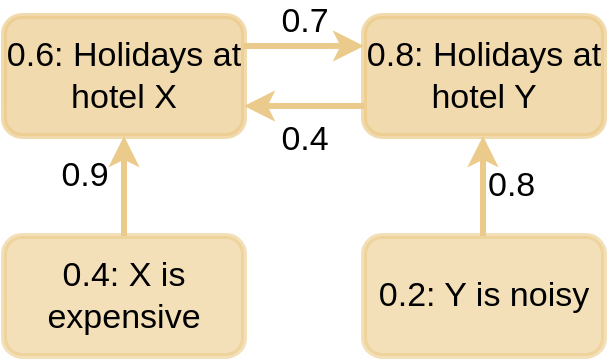<mxfile version="20.8.23" type="device"><diagram name="Pagina-1" id="wS7ylV0plOxA93oCCZms"><mxGraphModel dx="754" dy="762" grid="1" gridSize="10" guides="1" tooltips="1" connect="1" arrows="1" fold="1" page="1" pageScale="1" pageWidth="827" pageHeight="1169" math="0" shadow="0"><root><mxCell id="0"/><mxCell id="1" parent="0"/><mxCell id="qlAtl0G44GADYXKTi6su-1" value="&lt;font style=&quot;font-size: 17px;&quot;&gt;0.6: Holidays at hotel X&lt;br&gt;&lt;/font&gt;" style="rounded=1;whiteSpace=wrap;html=1;fillColor=#EBCB8B;strokeColor=#ebcb8b;strokeWidth=3;gradientColor=none;opacity=70;" vertex="1" parent="1"><mxGeometry x="30" y="90" width="120" height="60" as="geometry"/></mxCell><mxCell id="qlAtl0G44GADYXKTi6su-2" value="&lt;font style=&quot;font-size: 17px;&quot;&gt;0.8: Holidays at hotel Y&lt;br&gt;&lt;/font&gt;" style="rounded=1;whiteSpace=wrap;html=1;fillColor=#EBCB8B;strokeColor=#ebcb8b;strokeWidth=3;gradientColor=none;opacity=70;" vertex="1" parent="1"><mxGeometry x="210" y="90" width="120" height="60" as="geometry"/></mxCell><mxCell id="qlAtl0G44GADYXKTi6su-3" value="&lt;div&gt;&lt;font style=&quot;font-size: 17px;&quot;&gt;0.4: X is expensive&lt;/font&gt;&lt;/div&gt;" style="rounded=1;whiteSpace=wrap;html=1;fillColor=#EBCB8B;strokeColor=#ebcb8b;strokeWidth=3;gradientColor=none;opacity=60;" vertex="1" parent="1"><mxGeometry x="30" y="200" width="120" height="60" as="geometry"/></mxCell><mxCell id="qlAtl0G44GADYXKTi6su-4" value="&lt;font style=&quot;font-size: 13px;&quot;&gt;&lt;font style=&quot;font-size: 14px;&quot;&gt;&lt;font style=&quot;font-size: 15px;&quot;&gt;&lt;font style=&quot;font-size: 16px;&quot;&gt;&lt;font style=&quot;font-size: 17px;&quot;&gt;0.2: Y is noisy&lt;/font&gt;&lt;/font&gt;&lt;/font&gt;&lt;/font&gt;&lt;/font&gt;" style="rounded=1;whiteSpace=wrap;html=1;fillColor=#EBCB8B;strokeColor=#ebcb8b;strokeWidth=3;gradientColor=none;opacity=60;" vertex="1" parent="1"><mxGeometry x="210" y="200" width="120" height="60" as="geometry"/></mxCell><mxCell id="qlAtl0G44GADYXKTi6su-5" value="&lt;div&gt;0.9&lt;/div&gt;" style="endArrow=classic;html=1;rounded=0;fontSize=17;strokeColor=#ebcb8b;entryX=0.5;entryY=1;entryDx=0;entryDy=0;strokeWidth=3;align=center;labelPosition=center;verticalLabelPosition=middle;verticalAlign=middle;labelBackgroundColor=none;" edge="1" parent="1" source="qlAtl0G44GADYXKTi6su-3" target="qlAtl0G44GADYXKTi6su-1"><mxGeometry x="0.2" y="20" width="50" height="50" relative="1" as="geometry"><mxPoint x="50" y="420" as="sourcePoint"/><mxPoint x="100" y="370" as="targetPoint"/><Array as="points"><mxPoint x="90" y="180"/></Array><mxPoint as="offset"/></mxGeometry></mxCell><mxCell id="qlAtl0G44GADYXKTi6su-6" value="&lt;div&gt;0.8&lt;/div&gt;" style="endArrow=classic;html=1;rounded=0;fontSize=17;strokeColor=#ebcb8b;entryX=0.5;entryY=1;entryDx=0;entryDy=0;strokeWidth=3;align=left;verticalAlign=middle;labelPosition=center;verticalLabelPosition=middle;labelBackgroundColor=none;" edge="1" parent="1"><mxGeometry width="50" height="50" relative="1" as="geometry"><mxPoint x="269.5" y="200" as="sourcePoint"/><mxPoint x="269.5" y="150" as="targetPoint"/><mxPoint as="offset"/></mxGeometry></mxCell><mxCell id="qlAtl0G44GADYXKTi6su-7" value="&lt;div&gt;0.7&lt;/div&gt;" style="endArrow=classic;html=1;rounded=0;fontSize=17;strokeColor=#ebcb8b;entryX=0;entryY=0.25;entryDx=0;entryDy=0;strokeWidth=3;exitX=1;exitY=0.25;exitDx=0;exitDy=0;verticalAlign=bottom;labelBackgroundColor=none;" edge="1" parent="1" source="qlAtl0G44GADYXKTi6su-1" target="qlAtl0G44GADYXKTi6su-2"><mxGeometry width="50" height="50" relative="1" as="geometry"><mxPoint x="110" y="220" as="sourcePoint"/><mxPoint x="110" y="170" as="targetPoint"/><mxPoint as="offset"/></mxGeometry></mxCell><mxCell id="qlAtl0G44GADYXKTi6su-8" value="0.4" style="endArrow=classic;html=1;rounded=0;fontSize=17;strokeColor=#ebcb8b;entryX=1;entryY=0.75;entryDx=0;entryDy=0;strokeWidth=3;exitX=0;exitY=0.75;exitDx=0;exitDy=0;verticalAlign=top;labelBackgroundColor=none;" edge="1" parent="1" source="qlAtl0G44GADYXKTi6su-2" target="qlAtl0G44GADYXKTi6su-1"><mxGeometry width="50" height="50" relative="1" as="geometry"><mxPoint x="160" y="115" as="sourcePoint"/><mxPoint x="220" y="115" as="targetPoint"/><mxPoint as="offset"/></mxGeometry></mxCell></root></mxGraphModel></diagram></mxfile>